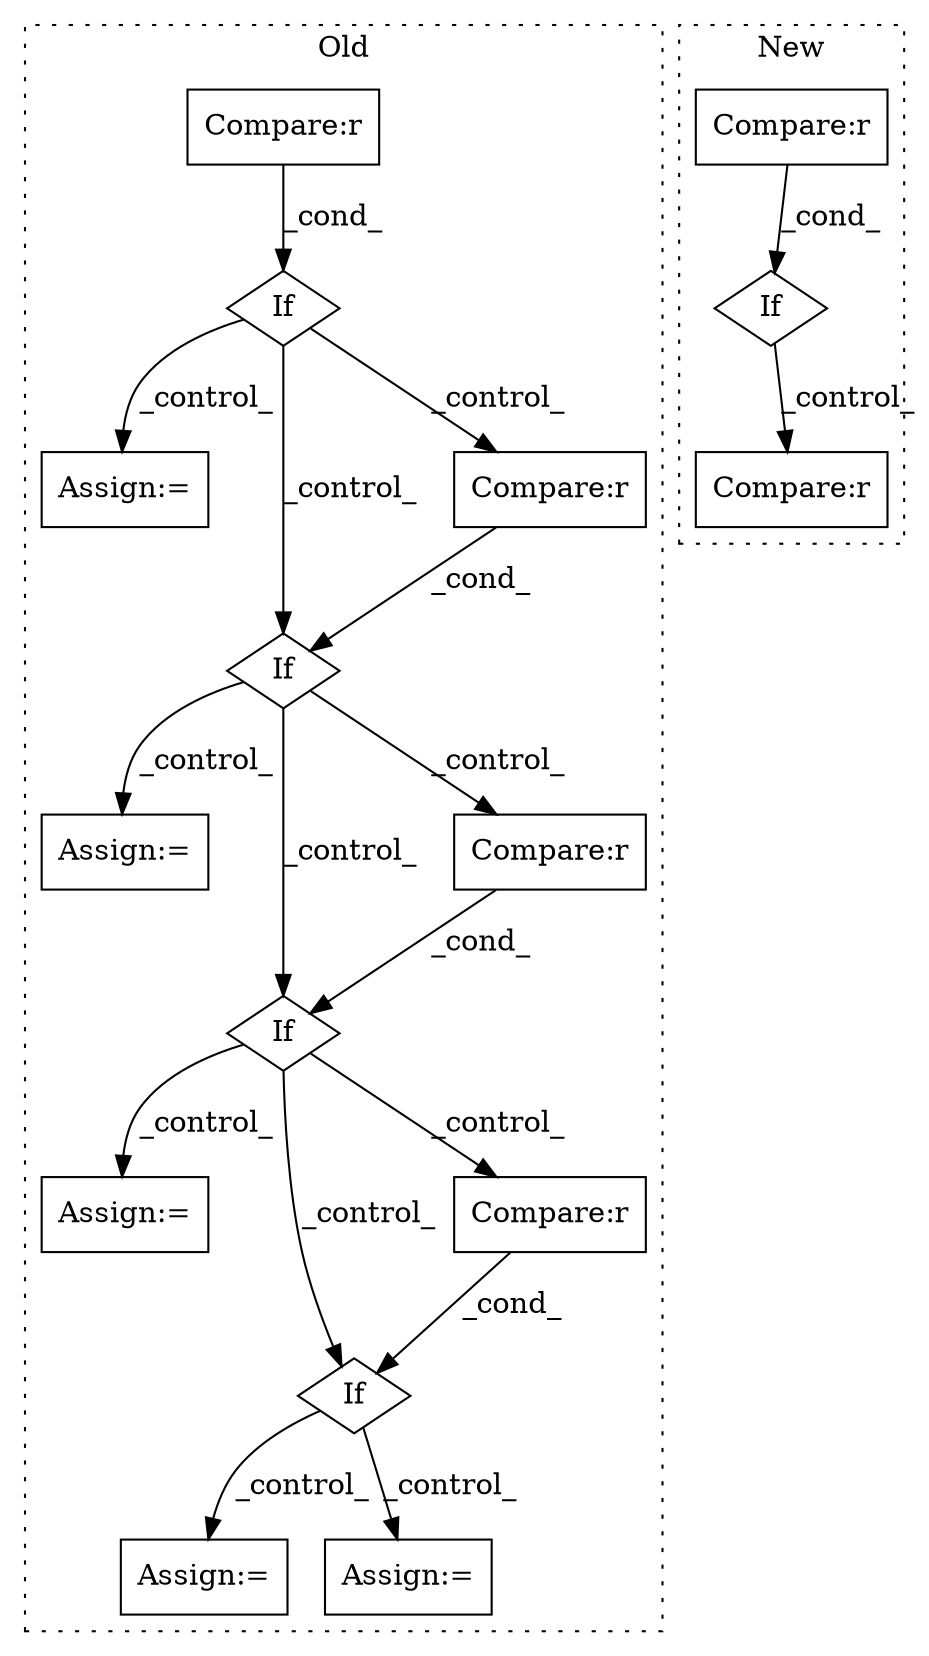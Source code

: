 digraph G {
subgraph cluster0 {
1 [label="If" a="96" s="8858,8871" l="3,18" shape="diamond"];
3 [label="Assign:=" a="68" s="9143" l="3" shape="box"];
4 [label="Assign:=" a="68" s="9630" l="3" shape="box"];
5 [label="Assign:=" a="68" s="9462" l="3" shape="box"];
6 [label="Assign:=" a="68" s="9552" l="3" shape="box"];
7 [label="If" a="96" s="9098,9111" l="3,30" shape="diamond"];
8 [label="Assign:=" a="68" s="9360" l="3" shape="box"];
9 [label="If" a="96" s="9010,9023" l="3,26" shape="diamond"];
10 [label="Compare:r" a="40" s="9013" l="10" shape="box"];
11 [label="If" a="96" s="8930,8943" l="3,22" shape="diamond"];
12 [label="Compare:r" a="40" s="8861" l="10" shape="box"];
15 [label="Compare:r" a="40" s="9101" l="10" shape="box"];
16 [label="Compare:r" a="40" s="8933" l="10" shape="box"];
label = "Old";
style="dotted";
}
subgraph cluster1 {
2 [label="If" a="96" s="8624,8641" l="3,14" shape="diamond"];
13 [label="Compare:r" a="40" s="8791" l="14" shape="box"];
14 [label="Compare:r" a="40" s="8627" l="14" shape="box"];
label = "New";
style="dotted";
}
1 -> 16 [label="_control_"];
1 -> 4 [label="_control_"];
1 -> 11 [label="_control_"];
2 -> 13 [label="_control_"];
7 -> 8 [label="_control_"];
7 -> 3 [label="_control_"];
9 -> 5 [label="_control_"];
9 -> 7 [label="_control_"];
9 -> 15 [label="_control_"];
10 -> 9 [label="_cond_"];
11 -> 10 [label="_control_"];
11 -> 9 [label="_control_"];
11 -> 6 [label="_control_"];
12 -> 1 [label="_cond_"];
14 -> 2 [label="_cond_"];
15 -> 7 [label="_cond_"];
16 -> 11 [label="_cond_"];
}
